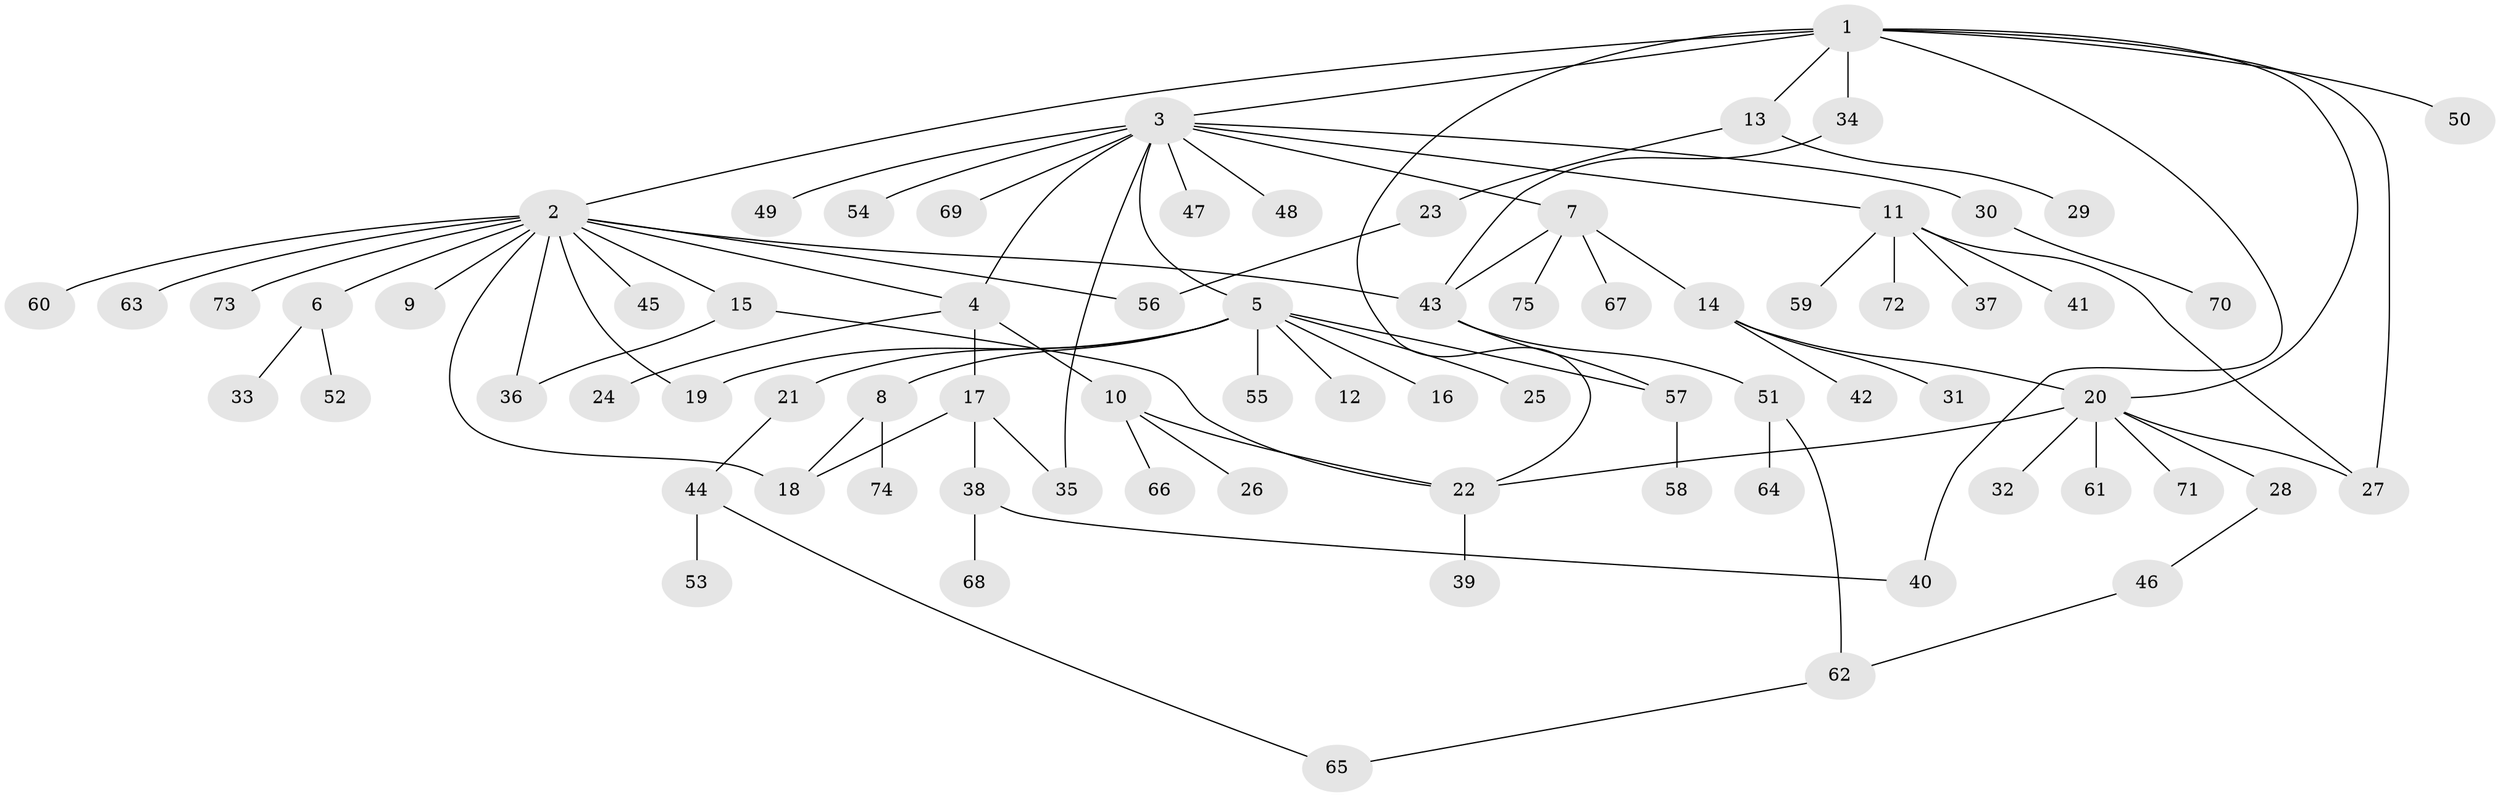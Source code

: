 // coarse degree distribution, {7: 0.03333333333333333, 6: 0.06666666666666667, 8: 0.06666666666666667, 4: 0.1, 2: 0.3, 3: 0.2, 1: 0.2, 5: 0.03333333333333333}
// Generated by graph-tools (version 1.1) at 2025/50/03/04/25 22:50:08]
// undirected, 75 vertices, 93 edges
graph export_dot {
  node [color=gray90,style=filled];
  1;
  2;
  3;
  4;
  5;
  6;
  7;
  8;
  9;
  10;
  11;
  12;
  13;
  14;
  15;
  16;
  17;
  18;
  19;
  20;
  21;
  22;
  23;
  24;
  25;
  26;
  27;
  28;
  29;
  30;
  31;
  32;
  33;
  34;
  35;
  36;
  37;
  38;
  39;
  40;
  41;
  42;
  43;
  44;
  45;
  46;
  47;
  48;
  49;
  50;
  51;
  52;
  53;
  54;
  55;
  56;
  57;
  58;
  59;
  60;
  61;
  62;
  63;
  64;
  65;
  66;
  67;
  68;
  69;
  70;
  71;
  72;
  73;
  74;
  75;
  1 -- 2;
  1 -- 3;
  1 -- 13;
  1 -- 20;
  1 -- 22;
  1 -- 27;
  1 -- 34;
  1 -- 40;
  1 -- 50;
  2 -- 4;
  2 -- 6;
  2 -- 9;
  2 -- 15;
  2 -- 18;
  2 -- 19;
  2 -- 36;
  2 -- 43;
  2 -- 45;
  2 -- 56;
  2 -- 60;
  2 -- 63;
  2 -- 73;
  3 -- 4;
  3 -- 5;
  3 -- 7;
  3 -- 11;
  3 -- 30;
  3 -- 35;
  3 -- 47;
  3 -- 48;
  3 -- 49;
  3 -- 54;
  3 -- 69;
  4 -- 10;
  4 -- 17;
  4 -- 24;
  5 -- 8;
  5 -- 12;
  5 -- 16;
  5 -- 19;
  5 -- 21;
  5 -- 25;
  5 -- 55;
  5 -- 57;
  6 -- 33;
  6 -- 52;
  7 -- 14;
  7 -- 43;
  7 -- 67;
  7 -- 75;
  8 -- 18;
  8 -- 74;
  10 -- 22;
  10 -- 26;
  10 -- 66;
  11 -- 27;
  11 -- 37;
  11 -- 41;
  11 -- 59;
  11 -- 72;
  13 -- 23;
  13 -- 29;
  14 -- 20;
  14 -- 31;
  14 -- 42;
  15 -- 22;
  15 -- 36;
  17 -- 18;
  17 -- 35;
  17 -- 38;
  20 -- 22;
  20 -- 27;
  20 -- 28;
  20 -- 32;
  20 -- 61;
  20 -- 71;
  21 -- 44;
  22 -- 39;
  23 -- 56;
  28 -- 46;
  30 -- 70;
  34 -- 43;
  38 -- 40;
  38 -- 68;
  43 -- 51;
  43 -- 57;
  44 -- 53;
  44 -- 65;
  46 -- 62;
  51 -- 62;
  51 -- 64;
  57 -- 58;
  62 -- 65;
}

